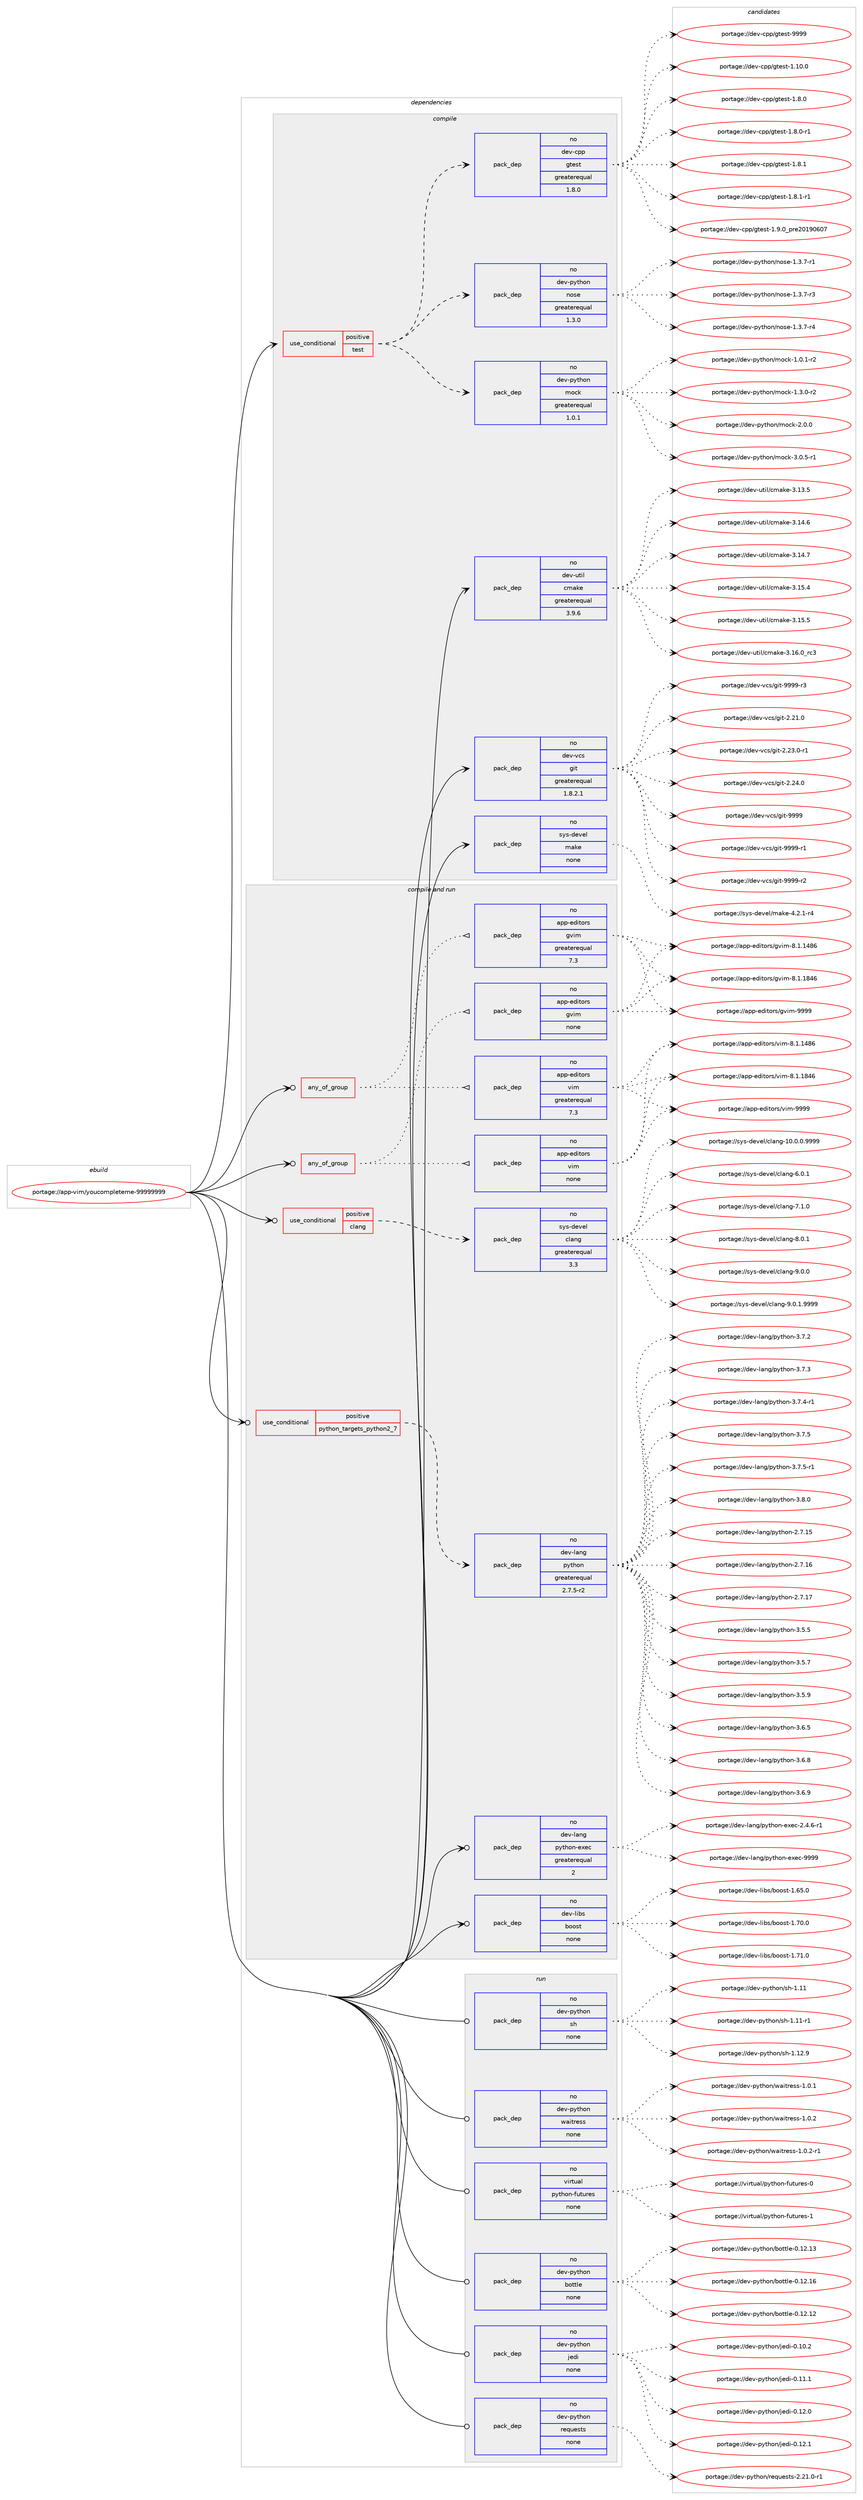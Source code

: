 digraph prolog {

# *************
# Graph options
# *************

newrank=true;
concentrate=true;
compound=true;
graph [rankdir=LR,fontname=Helvetica,fontsize=10,ranksep=1.5];#, ranksep=2.5, nodesep=0.2];
edge  [arrowhead=vee];
node  [fontname=Helvetica,fontsize=10];

# **********
# The ebuild
# **********

subgraph cluster_leftcol {
color=gray;
rank=same;
label=<<i>ebuild</i>>;
id [label="portage://app-vim/youcompleteme-99999999", color=red, width=4, href="../app-vim/youcompleteme-99999999.svg"];
}

# ****************
# The dependencies
# ****************

subgraph cluster_midcol {
color=gray;
label=<<i>dependencies</i>>;
subgraph cluster_compile {
fillcolor="#eeeeee";
style=filled;
label=<<i>compile</i>>;
subgraph cond11727 {
dependency50149 [label=<<TABLE BORDER="0" CELLBORDER="1" CELLSPACING="0" CELLPADDING="4"><TR><TD ROWSPAN="3" CELLPADDING="10">use_conditional</TD></TR><TR><TD>positive</TD></TR><TR><TD>test</TD></TR></TABLE>>, shape=none, color=red];
subgraph pack37309 {
dependency50150 [label=<<TABLE BORDER="0" CELLBORDER="1" CELLSPACING="0" CELLPADDING="4" WIDTH="220"><TR><TD ROWSPAN="6" CELLPADDING="30">pack_dep</TD></TR><TR><TD WIDTH="110">no</TD></TR><TR><TD>dev-python</TD></TR><TR><TD>mock</TD></TR><TR><TD>greaterequal</TD></TR><TR><TD>1.0.1</TD></TR></TABLE>>, shape=none, color=blue];
}
dependency50149:e -> dependency50150:w [weight=20,style="dashed",arrowhead="vee"];
subgraph pack37310 {
dependency50151 [label=<<TABLE BORDER="0" CELLBORDER="1" CELLSPACING="0" CELLPADDING="4" WIDTH="220"><TR><TD ROWSPAN="6" CELLPADDING="30">pack_dep</TD></TR><TR><TD WIDTH="110">no</TD></TR><TR><TD>dev-python</TD></TR><TR><TD>nose</TD></TR><TR><TD>greaterequal</TD></TR><TR><TD>1.3.0</TD></TR></TABLE>>, shape=none, color=blue];
}
dependency50149:e -> dependency50151:w [weight=20,style="dashed",arrowhead="vee"];
subgraph pack37311 {
dependency50152 [label=<<TABLE BORDER="0" CELLBORDER="1" CELLSPACING="0" CELLPADDING="4" WIDTH="220"><TR><TD ROWSPAN="6" CELLPADDING="30">pack_dep</TD></TR><TR><TD WIDTH="110">no</TD></TR><TR><TD>dev-cpp</TD></TR><TR><TD>gtest</TD></TR><TR><TD>greaterequal</TD></TR><TR><TD>1.8.0</TD></TR></TABLE>>, shape=none, color=blue];
}
dependency50149:e -> dependency50152:w [weight=20,style="dashed",arrowhead="vee"];
}
id:e -> dependency50149:w [weight=20,style="solid",arrowhead="vee"];
subgraph pack37312 {
dependency50153 [label=<<TABLE BORDER="0" CELLBORDER="1" CELLSPACING="0" CELLPADDING="4" WIDTH="220"><TR><TD ROWSPAN="6" CELLPADDING="30">pack_dep</TD></TR><TR><TD WIDTH="110">no</TD></TR><TR><TD>dev-util</TD></TR><TR><TD>cmake</TD></TR><TR><TD>greaterequal</TD></TR><TR><TD>3.9.6</TD></TR></TABLE>>, shape=none, color=blue];
}
id:e -> dependency50153:w [weight=20,style="solid",arrowhead="vee"];
subgraph pack37313 {
dependency50154 [label=<<TABLE BORDER="0" CELLBORDER="1" CELLSPACING="0" CELLPADDING="4" WIDTH="220"><TR><TD ROWSPAN="6" CELLPADDING="30">pack_dep</TD></TR><TR><TD WIDTH="110">no</TD></TR><TR><TD>dev-vcs</TD></TR><TR><TD>git</TD></TR><TR><TD>greaterequal</TD></TR><TR><TD>1.8.2.1</TD></TR></TABLE>>, shape=none, color=blue];
}
id:e -> dependency50154:w [weight=20,style="solid",arrowhead="vee"];
subgraph pack37314 {
dependency50155 [label=<<TABLE BORDER="0" CELLBORDER="1" CELLSPACING="0" CELLPADDING="4" WIDTH="220"><TR><TD ROWSPAN="6" CELLPADDING="30">pack_dep</TD></TR><TR><TD WIDTH="110">no</TD></TR><TR><TD>sys-devel</TD></TR><TR><TD>make</TD></TR><TR><TD>none</TD></TR><TR><TD></TD></TR></TABLE>>, shape=none, color=blue];
}
id:e -> dependency50155:w [weight=20,style="solid",arrowhead="vee"];
}
subgraph cluster_compileandrun {
fillcolor="#eeeeee";
style=filled;
label=<<i>compile and run</i>>;
subgraph any1083 {
dependency50156 [label=<<TABLE BORDER="0" CELLBORDER="1" CELLSPACING="0" CELLPADDING="4"><TR><TD CELLPADDING="10">any_of_group</TD></TR></TABLE>>, shape=none, color=red];subgraph pack37315 {
dependency50157 [label=<<TABLE BORDER="0" CELLBORDER="1" CELLSPACING="0" CELLPADDING="4" WIDTH="220"><TR><TD ROWSPAN="6" CELLPADDING="30">pack_dep</TD></TR><TR><TD WIDTH="110">no</TD></TR><TR><TD>app-editors</TD></TR><TR><TD>vim</TD></TR><TR><TD>greaterequal</TD></TR><TR><TD>7.3</TD></TR></TABLE>>, shape=none, color=blue];
}
dependency50156:e -> dependency50157:w [weight=20,style="dotted",arrowhead="oinv"];
subgraph pack37316 {
dependency50158 [label=<<TABLE BORDER="0" CELLBORDER="1" CELLSPACING="0" CELLPADDING="4" WIDTH="220"><TR><TD ROWSPAN="6" CELLPADDING="30">pack_dep</TD></TR><TR><TD WIDTH="110">no</TD></TR><TR><TD>app-editors</TD></TR><TR><TD>gvim</TD></TR><TR><TD>greaterequal</TD></TR><TR><TD>7.3</TD></TR></TABLE>>, shape=none, color=blue];
}
dependency50156:e -> dependency50158:w [weight=20,style="dotted",arrowhead="oinv"];
}
id:e -> dependency50156:w [weight=20,style="solid",arrowhead="odotvee"];
subgraph any1084 {
dependency50159 [label=<<TABLE BORDER="0" CELLBORDER="1" CELLSPACING="0" CELLPADDING="4"><TR><TD CELLPADDING="10">any_of_group</TD></TR></TABLE>>, shape=none, color=red];subgraph pack37317 {
dependency50160 [label=<<TABLE BORDER="0" CELLBORDER="1" CELLSPACING="0" CELLPADDING="4" WIDTH="220"><TR><TD ROWSPAN="6" CELLPADDING="30">pack_dep</TD></TR><TR><TD WIDTH="110">no</TD></TR><TR><TD>app-editors</TD></TR><TR><TD>vim</TD></TR><TR><TD>none</TD></TR><TR><TD></TD></TR></TABLE>>, shape=none, color=blue];
}
dependency50159:e -> dependency50160:w [weight=20,style="dotted",arrowhead="oinv"];
subgraph pack37318 {
dependency50161 [label=<<TABLE BORDER="0" CELLBORDER="1" CELLSPACING="0" CELLPADDING="4" WIDTH="220"><TR><TD ROWSPAN="6" CELLPADDING="30">pack_dep</TD></TR><TR><TD WIDTH="110">no</TD></TR><TR><TD>app-editors</TD></TR><TR><TD>gvim</TD></TR><TR><TD>none</TD></TR><TR><TD></TD></TR></TABLE>>, shape=none, color=blue];
}
dependency50159:e -> dependency50161:w [weight=20,style="dotted",arrowhead="oinv"];
}
id:e -> dependency50159:w [weight=20,style="solid",arrowhead="odotvee"];
subgraph cond11728 {
dependency50162 [label=<<TABLE BORDER="0" CELLBORDER="1" CELLSPACING="0" CELLPADDING="4"><TR><TD ROWSPAN="3" CELLPADDING="10">use_conditional</TD></TR><TR><TD>positive</TD></TR><TR><TD>clang</TD></TR></TABLE>>, shape=none, color=red];
subgraph pack37319 {
dependency50163 [label=<<TABLE BORDER="0" CELLBORDER="1" CELLSPACING="0" CELLPADDING="4" WIDTH="220"><TR><TD ROWSPAN="6" CELLPADDING="30">pack_dep</TD></TR><TR><TD WIDTH="110">no</TD></TR><TR><TD>sys-devel</TD></TR><TR><TD>clang</TD></TR><TR><TD>greaterequal</TD></TR><TR><TD>3.3</TD></TR></TABLE>>, shape=none, color=blue];
}
dependency50162:e -> dependency50163:w [weight=20,style="dashed",arrowhead="vee"];
}
id:e -> dependency50162:w [weight=20,style="solid",arrowhead="odotvee"];
subgraph cond11729 {
dependency50164 [label=<<TABLE BORDER="0" CELLBORDER="1" CELLSPACING="0" CELLPADDING="4"><TR><TD ROWSPAN="3" CELLPADDING="10">use_conditional</TD></TR><TR><TD>positive</TD></TR><TR><TD>python_targets_python2_7</TD></TR></TABLE>>, shape=none, color=red];
subgraph pack37320 {
dependency50165 [label=<<TABLE BORDER="0" CELLBORDER="1" CELLSPACING="0" CELLPADDING="4" WIDTH="220"><TR><TD ROWSPAN="6" CELLPADDING="30">pack_dep</TD></TR><TR><TD WIDTH="110">no</TD></TR><TR><TD>dev-lang</TD></TR><TR><TD>python</TD></TR><TR><TD>greaterequal</TD></TR><TR><TD>2.7.5-r2</TD></TR></TABLE>>, shape=none, color=blue];
}
dependency50164:e -> dependency50165:w [weight=20,style="dashed",arrowhead="vee"];
}
id:e -> dependency50164:w [weight=20,style="solid",arrowhead="odotvee"];
subgraph pack37321 {
dependency50166 [label=<<TABLE BORDER="0" CELLBORDER="1" CELLSPACING="0" CELLPADDING="4" WIDTH="220"><TR><TD ROWSPAN="6" CELLPADDING="30">pack_dep</TD></TR><TR><TD WIDTH="110">no</TD></TR><TR><TD>dev-lang</TD></TR><TR><TD>python-exec</TD></TR><TR><TD>greaterequal</TD></TR><TR><TD>2</TD></TR></TABLE>>, shape=none, color=blue];
}
id:e -> dependency50166:w [weight=20,style="solid",arrowhead="odotvee"];
subgraph pack37322 {
dependency50167 [label=<<TABLE BORDER="0" CELLBORDER="1" CELLSPACING="0" CELLPADDING="4" WIDTH="220"><TR><TD ROWSPAN="6" CELLPADDING="30">pack_dep</TD></TR><TR><TD WIDTH="110">no</TD></TR><TR><TD>dev-libs</TD></TR><TR><TD>boost</TD></TR><TR><TD>none</TD></TR><TR><TD></TD></TR></TABLE>>, shape=none, color=blue];
}
id:e -> dependency50167:w [weight=20,style="solid",arrowhead="odotvee"];
}
subgraph cluster_run {
fillcolor="#eeeeee";
style=filled;
label=<<i>run</i>>;
subgraph pack37323 {
dependency50168 [label=<<TABLE BORDER="0" CELLBORDER="1" CELLSPACING="0" CELLPADDING="4" WIDTH="220"><TR><TD ROWSPAN="6" CELLPADDING="30">pack_dep</TD></TR><TR><TD WIDTH="110">no</TD></TR><TR><TD>dev-python</TD></TR><TR><TD>bottle</TD></TR><TR><TD>none</TD></TR><TR><TD></TD></TR></TABLE>>, shape=none, color=blue];
}
id:e -> dependency50168:w [weight=20,style="solid",arrowhead="odot"];
subgraph pack37324 {
dependency50169 [label=<<TABLE BORDER="0" CELLBORDER="1" CELLSPACING="0" CELLPADDING="4" WIDTH="220"><TR><TD ROWSPAN="6" CELLPADDING="30">pack_dep</TD></TR><TR><TD WIDTH="110">no</TD></TR><TR><TD>dev-python</TD></TR><TR><TD>jedi</TD></TR><TR><TD>none</TD></TR><TR><TD></TD></TR></TABLE>>, shape=none, color=blue];
}
id:e -> dependency50169:w [weight=20,style="solid",arrowhead="odot"];
subgraph pack37325 {
dependency50170 [label=<<TABLE BORDER="0" CELLBORDER="1" CELLSPACING="0" CELLPADDING="4" WIDTH="220"><TR><TD ROWSPAN="6" CELLPADDING="30">pack_dep</TD></TR><TR><TD WIDTH="110">no</TD></TR><TR><TD>dev-python</TD></TR><TR><TD>requests</TD></TR><TR><TD>none</TD></TR><TR><TD></TD></TR></TABLE>>, shape=none, color=blue];
}
id:e -> dependency50170:w [weight=20,style="solid",arrowhead="odot"];
subgraph pack37326 {
dependency50171 [label=<<TABLE BORDER="0" CELLBORDER="1" CELLSPACING="0" CELLPADDING="4" WIDTH="220"><TR><TD ROWSPAN="6" CELLPADDING="30">pack_dep</TD></TR><TR><TD WIDTH="110">no</TD></TR><TR><TD>dev-python</TD></TR><TR><TD>sh</TD></TR><TR><TD>none</TD></TR><TR><TD></TD></TR></TABLE>>, shape=none, color=blue];
}
id:e -> dependency50171:w [weight=20,style="solid",arrowhead="odot"];
subgraph pack37327 {
dependency50172 [label=<<TABLE BORDER="0" CELLBORDER="1" CELLSPACING="0" CELLPADDING="4" WIDTH="220"><TR><TD ROWSPAN="6" CELLPADDING="30">pack_dep</TD></TR><TR><TD WIDTH="110">no</TD></TR><TR><TD>dev-python</TD></TR><TR><TD>waitress</TD></TR><TR><TD>none</TD></TR><TR><TD></TD></TR></TABLE>>, shape=none, color=blue];
}
id:e -> dependency50172:w [weight=20,style="solid",arrowhead="odot"];
subgraph pack37328 {
dependency50173 [label=<<TABLE BORDER="0" CELLBORDER="1" CELLSPACING="0" CELLPADDING="4" WIDTH="220"><TR><TD ROWSPAN="6" CELLPADDING="30">pack_dep</TD></TR><TR><TD WIDTH="110">no</TD></TR><TR><TD>virtual</TD></TR><TR><TD>python-futures</TD></TR><TR><TD>none</TD></TR><TR><TD></TD></TR></TABLE>>, shape=none, color=blue];
}
id:e -> dependency50173:w [weight=20,style="solid",arrowhead="odot"];
}
}

# **************
# The candidates
# **************

subgraph cluster_choices {
rank=same;
color=gray;
label=<<i>candidates</i>>;

subgraph choice37309 {
color=black;
nodesep=1;
choiceportage1001011184511212111610411111047109111991074549464846494511450 [label="portage://dev-python/mock-1.0.1-r2", color=red, width=4,href="../dev-python/mock-1.0.1-r2.svg"];
choiceportage1001011184511212111610411111047109111991074549465146484511450 [label="portage://dev-python/mock-1.3.0-r2", color=red, width=4,href="../dev-python/mock-1.3.0-r2.svg"];
choiceportage100101118451121211161041111104710911199107455046484648 [label="portage://dev-python/mock-2.0.0", color=red, width=4,href="../dev-python/mock-2.0.0.svg"];
choiceportage1001011184511212111610411111047109111991074551464846534511449 [label="portage://dev-python/mock-3.0.5-r1", color=red, width=4,href="../dev-python/mock-3.0.5-r1.svg"];
dependency50150:e -> choiceportage1001011184511212111610411111047109111991074549464846494511450:w [style=dotted,weight="100"];
dependency50150:e -> choiceportage1001011184511212111610411111047109111991074549465146484511450:w [style=dotted,weight="100"];
dependency50150:e -> choiceportage100101118451121211161041111104710911199107455046484648:w [style=dotted,weight="100"];
dependency50150:e -> choiceportage1001011184511212111610411111047109111991074551464846534511449:w [style=dotted,weight="100"];
}
subgraph choice37310 {
color=black;
nodesep=1;
choiceportage10010111845112121116104111110471101111151014549465146554511449 [label="portage://dev-python/nose-1.3.7-r1", color=red, width=4,href="../dev-python/nose-1.3.7-r1.svg"];
choiceportage10010111845112121116104111110471101111151014549465146554511451 [label="portage://dev-python/nose-1.3.7-r3", color=red, width=4,href="../dev-python/nose-1.3.7-r3.svg"];
choiceportage10010111845112121116104111110471101111151014549465146554511452 [label="portage://dev-python/nose-1.3.7-r4", color=red, width=4,href="../dev-python/nose-1.3.7-r4.svg"];
dependency50151:e -> choiceportage10010111845112121116104111110471101111151014549465146554511449:w [style=dotted,weight="100"];
dependency50151:e -> choiceportage10010111845112121116104111110471101111151014549465146554511451:w [style=dotted,weight="100"];
dependency50151:e -> choiceportage10010111845112121116104111110471101111151014549465146554511452:w [style=dotted,weight="100"];
}
subgraph choice37311 {
color=black;
nodesep=1;
choiceportage10010111845991121124710311610111511645494649484648 [label="portage://dev-cpp/gtest-1.10.0", color=red, width=4,href="../dev-cpp/gtest-1.10.0.svg"];
choiceportage100101118459911211247103116101115116454946564648 [label="portage://dev-cpp/gtest-1.8.0", color=red, width=4,href="../dev-cpp/gtest-1.8.0.svg"];
choiceportage1001011184599112112471031161011151164549465646484511449 [label="portage://dev-cpp/gtest-1.8.0-r1", color=red, width=4,href="../dev-cpp/gtest-1.8.0-r1.svg"];
choiceportage100101118459911211247103116101115116454946564649 [label="portage://dev-cpp/gtest-1.8.1", color=red, width=4,href="../dev-cpp/gtest-1.8.1.svg"];
choiceportage1001011184599112112471031161011151164549465646494511449 [label="portage://dev-cpp/gtest-1.8.1-r1", color=red, width=4,href="../dev-cpp/gtest-1.8.1-r1.svg"];
choiceportage100101118459911211247103116101115116454946574648951121141015048495748544855 [label="portage://dev-cpp/gtest-1.9.0_pre20190607", color=red, width=4,href="../dev-cpp/gtest-1.9.0_pre20190607.svg"];
choiceportage1001011184599112112471031161011151164557575757 [label="portage://dev-cpp/gtest-9999", color=red, width=4,href="../dev-cpp/gtest-9999.svg"];
dependency50152:e -> choiceportage10010111845991121124710311610111511645494649484648:w [style=dotted,weight="100"];
dependency50152:e -> choiceportage100101118459911211247103116101115116454946564648:w [style=dotted,weight="100"];
dependency50152:e -> choiceportage1001011184599112112471031161011151164549465646484511449:w [style=dotted,weight="100"];
dependency50152:e -> choiceportage100101118459911211247103116101115116454946564649:w [style=dotted,weight="100"];
dependency50152:e -> choiceportage1001011184599112112471031161011151164549465646494511449:w [style=dotted,weight="100"];
dependency50152:e -> choiceportage100101118459911211247103116101115116454946574648951121141015048495748544855:w [style=dotted,weight="100"];
dependency50152:e -> choiceportage1001011184599112112471031161011151164557575757:w [style=dotted,weight="100"];
}
subgraph choice37312 {
color=black;
nodesep=1;
choiceportage1001011184511711610510847991099710710145514649514653 [label="portage://dev-util/cmake-3.13.5", color=red, width=4,href="../dev-util/cmake-3.13.5.svg"];
choiceportage1001011184511711610510847991099710710145514649524654 [label="portage://dev-util/cmake-3.14.6", color=red, width=4,href="../dev-util/cmake-3.14.6.svg"];
choiceportage1001011184511711610510847991099710710145514649524655 [label="portage://dev-util/cmake-3.14.7", color=red, width=4,href="../dev-util/cmake-3.14.7.svg"];
choiceportage1001011184511711610510847991099710710145514649534652 [label="portage://dev-util/cmake-3.15.4", color=red, width=4,href="../dev-util/cmake-3.15.4.svg"];
choiceportage1001011184511711610510847991099710710145514649534653 [label="portage://dev-util/cmake-3.15.5", color=red, width=4,href="../dev-util/cmake-3.15.5.svg"];
choiceportage1001011184511711610510847991099710710145514649544648951149951 [label="portage://dev-util/cmake-3.16.0_rc3", color=red, width=4,href="../dev-util/cmake-3.16.0_rc3.svg"];
dependency50153:e -> choiceportage1001011184511711610510847991099710710145514649514653:w [style=dotted,weight="100"];
dependency50153:e -> choiceportage1001011184511711610510847991099710710145514649524654:w [style=dotted,weight="100"];
dependency50153:e -> choiceportage1001011184511711610510847991099710710145514649524655:w [style=dotted,weight="100"];
dependency50153:e -> choiceportage1001011184511711610510847991099710710145514649534652:w [style=dotted,weight="100"];
dependency50153:e -> choiceportage1001011184511711610510847991099710710145514649534653:w [style=dotted,weight="100"];
dependency50153:e -> choiceportage1001011184511711610510847991099710710145514649544648951149951:w [style=dotted,weight="100"];
}
subgraph choice37313 {
color=black;
nodesep=1;
choiceportage10010111845118991154710310511645504650494648 [label="portage://dev-vcs/git-2.21.0", color=red, width=4,href="../dev-vcs/git-2.21.0.svg"];
choiceportage100101118451189911547103105116455046505146484511449 [label="portage://dev-vcs/git-2.23.0-r1", color=red, width=4,href="../dev-vcs/git-2.23.0-r1.svg"];
choiceportage10010111845118991154710310511645504650524648 [label="portage://dev-vcs/git-2.24.0", color=red, width=4,href="../dev-vcs/git-2.24.0.svg"];
choiceportage1001011184511899115471031051164557575757 [label="portage://dev-vcs/git-9999", color=red, width=4,href="../dev-vcs/git-9999.svg"];
choiceportage10010111845118991154710310511645575757574511449 [label="portage://dev-vcs/git-9999-r1", color=red, width=4,href="../dev-vcs/git-9999-r1.svg"];
choiceportage10010111845118991154710310511645575757574511450 [label="portage://dev-vcs/git-9999-r2", color=red, width=4,href="../dev-vcs/git-9999-r2.svg"];
choiceportage10010111845118991154710310511645575757574511451 [label="portage://dev-vcs/git-9999-r3", color=red, width=4,href="../dev-vcs/git-9999-r3.svg"];
dependency50154:e -> choiceportage10010111845118991154710310511645504650494648:w [style=dotted,weight="100"];
dependency50154:e -> choiceportage100101118451189911547103105116455046505146484511449:w [style=dotted,weight="100"];
dependency50154:e -> choiceportage10010111845118991154710310511645504650524648:w [style=dotted,weight="100"];
dependency50154:e -> choiceportage1001011184511899115471031051164557575757:w [style=dotted,weight="100"];
dependency50154:e -> choiceportage10010111845118991154710310511645575757574511449:w [style=dotted,weight="100"];
dependency50154:e -> choiceportage10010111845118991154710310511645575757574511450:w [style=dotted,weight="100"];
dependency50154:e -> choiceportage10010111845118991154710310511645575757574511451:w [style=dotted,weight="100"];
}
subgraph choice37314 {
color=black;
nodesep=1;
choiceportage1151211154510010111810110847109971071014552465046494511452 [label="portage://sys-devel/make-4.2.1-r4", color=red, width=4,href="../sys-devel/make-4.2.1-r4.svg"];
dependency50155:e -> choiceportage1151211154510010111810110847109971071014552465046494511452:w [style=dotted,weight="100"];
}
subgraph choice37315 {
color=black;
nodesep=1;
choiceportage971121124510110010511611111411547118105109455646494649525654 [label="portage://app-editors/vim-8.1.1486", color=red, width=4,href="../app-editors/vim-8.1.1486.svg"];
choiceportage971121124510110010511611111411547118105109455646494649565254 [label="portage://app-editors/vim-8.1.1846", color=red, width=4,href="../app-editors/vim-8.1.1846.svg"];
choiceportage9711211245101100105116111114115471181051094557575757 [label="portage://app-editors/vim-9999", color=red, width=4,href="../app-editors/vim-9999.svg"];
dependency50157:e -> choiceportage971121124510110010511611111411547118105109455646494649525654:w [style=dotted,weight="100"];
dependency50157:e -> choiceportage971121124510110010511611111411547118105109455646494649565254:w [style=dotted,weight="100"];
dependency50157:e -> choiceportage9711211245101100105116111114115471181051094557575757:w [style=dotted,weight="100"];
}
subgraph choice37316 {
color=black;
nodesep=1;
choiceportage971121124510110010511611111411547103118105109455646494649525654 [label="portage://app-editors/gvim-8.1.1486", color=red, width=4,href="../app-editors/gvim-8.1.1486.svg"];
choiceportage971121124510110010511611111411547103118105109455646494649565254 [label="portage://app-editors/gvim-8.1.1846", color=red, width=4,href="../app-editors/gvim-8.1.1846.svg"];
choiceportage9711211245101100105116111114115471031181051094557575757 [label="portage://app-editors/gvim-9999", color=red, width=4,href="../app-editors/gvim-9999.svg"];
dependency50158:e -> choiceportage971121124510110010511611111411547103118105109455646494649525654:w [style=dotted,weight="100"];
dependency50158:e -> choiceportage971121124510110010511611111411547103118105109455646494649565254:w [style=dotted,weight="100"];
dependency50158:e -> choiceportage9711211245101100105116111114115471031181051094557575757:w [style=dotted,weight="100"];
}
subgraph choice37317 {
color=black;
nodesep=1;
choiceportage971121124510110010511611111411547118105109455646494649525654 [label="portage://app-editors/vim-8.1.1486", color=red, width=4,href="../app-editors/vim-8.1.1486.svg"];
choiceportage971121124510110010511611111411547118105109455646494649565254 [label="portage://app-editors/vim-8.1.1846", color=red, width=4,href="../app-editors/vim-8.1.1846.svg"];
choiceportage9711211245101100105116111114115471181051094557575757 [label="portage://app-editors/vim-9999", color=red, width=4,href="../app-editors/vim-9999.svg"];
dependency50160:e -> choiceportage971121124510110010511611111411547118105109455646494649525654:w [style=dotted,weight="100"];
dependency50160:e -> choiceportage971121124510110010511611111411547118105109455646494649565254:w [style=dotted,weight="100"];
dependency50160:e -> choiceportage9711211245101100105116111114115471181051094557575757:w [style=dotted,weight="100"];
}
subgraph choice37318 {
color=black;
nodesep=1;
choiceportage971121124510110010511611111411547103118105109455646494649525654 [label="portage://app-editors/gvim-8.1.1486", color=red, width=4,href="../app-editors/gvim-8.1.1486.svg"];
choiceportage971121124510110010511611111411547103118105109455646494649565254 [label="portage://app-editors/gvim-8.1.1846", color=red, width=4,href="../app-editors/gvim-8.1.1846.svg"];
choiceportage9711211245101100105116111114115471031181051094557575757 [label="portage://app-editors/gvim-9999", color=red, width=4,href="../app-editors/gvim-9999.svg"];
dependency50161:e -> choiceportage971121124510110010511611111411547103118105109455646494649525654:w [style=dotted,weight="100"];
dependency50161:e -> choiceportage971121124510110010511611111411547103118105109455646494649565254:w [style=dotted,weight="100"];
dependency50161:e -> choiceportage9711211245101100105116111114115471031181051094557575757:w [style=dotted,weight="100"];
}
subgraph choice37319 {
color=black;
nodesep=1;
choiceportage11512111545100101118101108479910897110103454948464846484657575757 [label="portage://sys-devel/clang-10.0.0.9999", color=red, width=4,href="../sys-devel/clang-10.0.0.9999.svg"];
choiceportage11512111545100101118101108479910897110103455446484649 [label="portage://sys-devel/clang-6.0.1", color=red, width=4,href="../sys-devel/clang-6.0.1.svg"];
choiceportage11512111545100101118101108479910897110103455546494648 [label="portage://sys-devel/clang-7.1.0", color=red, width=4,href="../sys-devel/clang-7.1.0.svg"];
choiceportage11512111545100101118101108479910897110103455646484649 [label="portage://sys-devel/clang-8.0.1", color=red, width=4,href="../sys-devel/clang-8.0.1.svg"];
choiceportage11512111545100101118101108479910897110103455746484648 [label="portage://sys-devel/clang-9.0.0", color=red, width=4,href="../sys-devel/clang-9.0.0.svg"];
choiceportage115121115451001011181011084799108971101034557464846494657575757 [label="portage://sys-devel/clang-9.0.1.9999", color=red, width=4,href="../sys-devel/clang-9.0.1.9999.svg"];
dependency50163:e -> choiceportage11512111545100101118101108479910897110103454948464846484657575757:w [style=dotted,weight="100"];
dependency50163:e -> choiceportage11512111545100101118101108479910897110103455446484649:w [style=dotted,weight="100"];
dependency50163:e -> choiceportage11512111545100101118101108479910897110103455546494648:w [style=dotted,weight="100"];
dependency50163:e -> choiceportage11512111545100101118101108479910897110103455646484649:w [style=dotted,weight="100"];
dependency50163:e -> choiceportage11512111545100101118101108479910897110103455746484648:w [style=dotted,weight="100"];
dependency50163:e -> choiceportage115121115451001011181011084799108971101034557464846494657575757:w [style=dotted,weight="100"];
}
subgraph choice37320 {
color=black;
nodesep=1;
choiceportage10010111845108971101034711212111610411111045504655464953 [label="portage://dev-lang/python-2.7.15", color=red, width=4,href="../dev-lang/python-2.7.15.svg"];
choiceportage10010111845108971101034711212111610411111045504655464954 [label="portage://dev-lang/python-2.7.16", color=red, width=4,href="../dev-lang/python-2.7.16.svg"];
choiceportage10010111845108971101034711212111610411111045504655464955 [label="portage://dev-lang/python-2.7.17", color=red, width=4,href="../dev-lang/python-2.7.17.svg"];
choiceportage100101118451089711010347112121116104111110455146534653 [label="portage://dev-lang/python-3.5.5", color=red, width=4,href="../dev-lang/python-3.5.5.svg"];
choiceportage100101118451089711010347112121116104111110455146534655 [label="portage://dev-lang/python-3.5.7", color=red, width=4,href="../dev-lang/python-3.5.7.svg"];
choiceportage100101118451089711010347112121116104111110455146534657 [label="portage://dev-lang/python-3.5.9", color=red, width=4,href="../dev-lang/python-3.5.9.svg"];
choiceportage100101118451089711010347112121116104111110455146544653 [label="portage://dev-lang/python-3.6.5", color=red, width=4,href="../dev-lang/python-3.6.5.svg"];
choiceportage100101118451089711010347112121116104111110455146544656 [label="portage://dev-lang/python-3.6.8", color=red, width=4,href="../dev-lang/python-3.6.8.svg"];
choiceportage100101118451089711010347112121116104111110455146544657 [label="portage://dev-lang/python-3.6.9", color=red, width=4,href="../dev-lang/python-3.6.9.svg"];
choiceportage100101118451089711010347112121116104111110455146554650 [label="portage://dev-lang/python-3.7.2", color=red, width=4,href="../dev-lang/python-3.7.2.svg"];
choiceportage100101118451089711010347112121116104111110455146554651 [label="portage://dev-lang/python-3.7.3", color=red, width=4,href="../dev-lang/python-3.7.3.svg"];
choiceportage1001011184510897110103471121211161041111104551465546524511449 [label="portage://dev-lang/python-3.7.4-r1", color=red, width=4,href="../dev-lang/python-3.7.4-r1.svg"];
choiceportage100101118451089711010347112121116104111110455146554653 [label="portage://dev-lang/python-3.7.5", color=red, width=4,href="../dev-lang/python-3.7.5.svg"];
choiceportage1001011184510897110103471121211161041111104551465546534511449 [label="portage://dev-lang/python-3.7.5-r1", color=red, width=4,href="../dev-lang/python-3.7.5-r1.svg"];
choiceportage100101118451089711010347112121116104111110455146564648 [label="portage://dev-lang/python-3.8.0", color=red, width=4,href="../dev-lang/python-3.8.0.svg"];
dependency50165:e -> choiceportage10010111845108971101034711212111610411111045504655464953:w [style=dotted,weight="100"];
dependency50165:e -> choiceportage10010111845108971101034711212111610411111045504655464954:w [style=dotted,weight="100"];
dependency50165:e -> choiceportage10010111845108971101034711212111610411111045504655464955:w [style=dotted,weight="100"];
dependency50165:e -> choiceportage100101118451089711010347112121116104111110455146534653:w [style=dotted,weight="100"];
dependency50165:e -> choiceportage100101118451089711010347112121116104111110455146534655:w [style=dotted,weight="100"];
dependency50165:e -> choiceportage100101118451089711010347112121116104111110455146534657:w [style=dotted,weight="100"];
dependency50165:e -> choiceportage100101118451089711010347112121116104111110455146544653:w [style=dotted,weight="100"];
dependency50165:e -> choiceportage100101118451089711010347112121116104111110455146544656:w [style=dotted,weight="100"];
dependency50165:e -> choiceportage100101118451089711010347112121116104111110455146544657:w [style=dotted,weight="100"];
dependency50165:e -> choiceportage100101118451089711010347112121116104111110455146554650:w [style=dotted,weight="100"];
dependency50165:e -> choiceportage100101118451089711010347112121116104111110455146554651:w [style=dotted,weight="100"];
dependency50165:e -> choiceportage1001011184510897110103471121211161041111104551465546524511449:w [style=dotted,weight="100"];
dependency50165:e -> choiceportage100101118451089711010347112121116104111110455146554653:w [style=dotted,weight="100"];
dependency50165:e -> choiceportage1001011184510897110103471121211161041111104551465546534511449:w [style=dotted,weight="100"];
dependency50165:e -> choiceportage100101118451089711010347112121116104111110455146564648:w [style=dotted,weight="100"];
}
subgraph choice37321 {
color=black;
nodesep=1;
choiceportage10010111845108971101034711212111610411111045101120101994550465246544511449 [label="portage://dev-lang/python-exec-2.4.6-r1", color=red, width=4,href="../dev-lang/python-exec-2.4.6-r1.svg"];
choiceportage10010111845108971101034711212111610411111045101120101994557575757 [label="portage://dev-lang/python-exec-9999", color=red, width=4,href="../dev-lang/python-exec-9999.svg"];
dependency50166:e -> choiceportage10010111845108971101034711212111610411111045101120101994550465246544511449:w [style=dotted,weight="100"];
dependency50166:e -> choiceportage10010111845108971101034711212111610411111045101120101994557575757:w [style=dotted,weight="100"];
}
subgraph choice37322 {
color=black;
nodesep=1;
choiceportage1001011184510810598115479811111111511645494654534648 [label="portage://dev-libs/boost-1.65.0", color=red, width=4,href="../dev-libs/boost-1.65.0.svg"];
choiceportage1001011184510810598115479811111111511645494655484648 [label="portage://dev-libs/boost-1.70.0", color=red, width=4,href="../dev-libs/boost-1.70.0.svg"];
choiceportage1001011184510810598115479811111111511645494655494648 [label="portage://dev-libs/boost-1.71.0", color=red, width=4,href="../dev-libs/boost-1.71.0.svg"];
dependency50167:e -> choiceportage1001011184510810598115479811111111511645494654534648:w [style=dotted,weight="100"];
dependency50167:e -> choiceportage1001011184510810598115479811111111511645494655484648:w [style=dotted,weight="100"];
dependency50167:e -> choiceportage1001011184510810598115479811111111511645494655494648:w [style=dotted,weight="100"];
}
subgraph choice37323 {
color=black;
nodesep=1;
choiceportage1001011184511212111610411111047981111161161081014548464950464950 [label="portage://dev-python/bottle-0.12.12", color=red, width=4,href="../dev-python/bottle-0.12.12.svg"];
choiceportage1001011184511212111610411111047981111161161081014548464950464951 [label="portage://dev-python/bottle-0.12.13", color=red, width=4,href="../dev-python/bottle-0.12.13.svg"];
choiceportage1001011184511212111610411111047981111161161081014548464950464954 [label="portage://dev-python/bottle-0.12.16", color=red, width=4,href="../dev-python/bottle-0.12.16.svg"];
dependency50168:e -> choiceportage1001011184511212111610411111047981111161161081014548464950464950:w [style=dotted,weight="100"];
dependency50168:e -> choiceportage1001011184511212111610411111047981111161161081014548464950464951:w [style=dotted,weight="100"];
dependency50168:e -> choiceportage1001011184511212111610411111047981111161161081014548464950464954:w [style=dotted,weight="100"];
}
subgraph choice37324 {
color=black;
nodesep=1;
choiceportage100101118451121211161041111104710610110010545484649484650 [label="portage://dev-python/jedi-0.10.2", color=red, width=4,href="../dev-python/jedi-0.10.2.svg"];
choiceportage100101118451121211161041111104710610110010545484649494649 [label="portage://dev-python/jedi-0.11.1", color=red, width=4,href="../dev-python/jedi-0.11.1.svg"];
choiceportage100101118451121211161041111104710610110010545484649504648 [label="portage://dev-python/jedi-0.12.0", color=red, width=4,href="../dev-python/jedi-0.12.0.svg"];
choiceportage100101118451121211161041111104710610110010545484649504649 [label="portage://dev-python/jedi-0.12.1", color=red, width=4,href="../dev-python/jedi-0.12.1.svg"];
dependency50169:e -> choiceportage100101118451121211161041111104710610110010545484649484650:w [style=dotted,weight="100"];
dependency50169:e -> choiceportage100101118451121211161041111104710610110010545484649494649:w [style=dotted,weight="100"];
dependency50169:e -> choiceportage100101118451121211161041111104710610110010545484649504648:w [style=dotted,weight="100"];
dependency50169:e -> choiceportage100101118451121211161041111104710610110010545484649504649:w [style=dotted,weight="100"];
}
subgraph choice37325 {
color=black;
nodesep=1;
choiceportage1001011184511212111610411111047114101113117101115116115455046504946484511449 [label="portage://dev-python/requests-2.21.0-r1", color=red, width=4,href="../dev-python/requests-2.21.0-r1.svg"];
dependency50170:e -> choiceportage1001011184511212111610411111047114101113117101115116115455046504946484511449:w [style=dotted,weight="100"];
}
subgraph choice37326 {
color=black;
nodesep=1;
choiceportage10010111845112121116104111110471151044549464949 [label="portage://dev-python/sh-1.11", color=red, width=4,href="../dev-python/sh-1.11.svg"];
choiceportage100101118451121211161041111104711510445494649494511449 [label="portage://dev-python/sh-1.11-r1", color=red, width=4,href="../dev-python/sh-1.11-r1.svg"];
choiceportage100101118451121211161041111104711510445494649504657 [label="portage://dev-python/sh-1.12.9", color=red, width=4,href="../dev-python/sh-1.12.9.svg"];
dependency50171:e -> choiceportage10010111845112121116104111110471151044549464949:w [style=dotted,weight="100"];
dependency50171:e -> choiceportage100101118451121211161041111104711510445494649494511449:w [style=dotted,weight="100"];
dependency50171:e -> choiceportage100101118451121211161041111104711510445494649504657:w [style=dotted,weight="100"];
}
subgraph choice37327 {
color=black;
nodesep=1;
choiceportage100101118451121211161041111104711997105116114101115115454946484649 [label="portage://dev-python/waitress-1.0.1", color=red, width=4,href="../dev-python/waitress-1.0.1.svg"];
choiceportage100101118451121211161041111104711997105116114101115115454946484650 [label="portage://dev-python/waitress-1.0.2", color=red, width=4,href="../dev-python/waitress-1.0.2.svg"];
choiceportage1001011184511212111610411111047119971051161141011151154549464846504511449 [label="portage://dev-python/waitress-1.0.2-r1", color=red, width=4,href="../dev-python/waitress-1.0.2-r1.svg"];
dependency50172:e -> choiceportage100101118451121211161041111104711997105116114101115115454946484649:w [style=dotted,weight="100"];
dependency50172:e -> choiceportage100101118451121211161041111104711997105116114101115115454946484650:w [style=dotted,weight="100"];
dependency50172:e -> choiceportage1001011184511212111610411111047119971051161141011151154549464846504511449:w [style=dotted,weight="100"];
}
subgraph choice37328 {
color=black;
nodesep=1;
choiceportage1181051141161179710847112121116104111110451021171161171141011154548 [label="portage://virtual/python-futures-0", color=red, width=4,href="../virtual/python-futures-0.svg"];
choiceportage1181051141161179710847112121116104111110451021171161171141011154549 [label="portage://virtual/python-futures-1", color=red, width=4,href="../virtual/python-futures-1.svg"];
dependency50173:e -> choiceportage1181051141161179710847112121116104111110451021171161171141011154548:w [style=dotted,weight="100"];
dependency50173:e -> choiceportage1181051141161179710847112121116104111110451021171161171141011154549:w [style=dotted,weight="100"];
}
}

}
